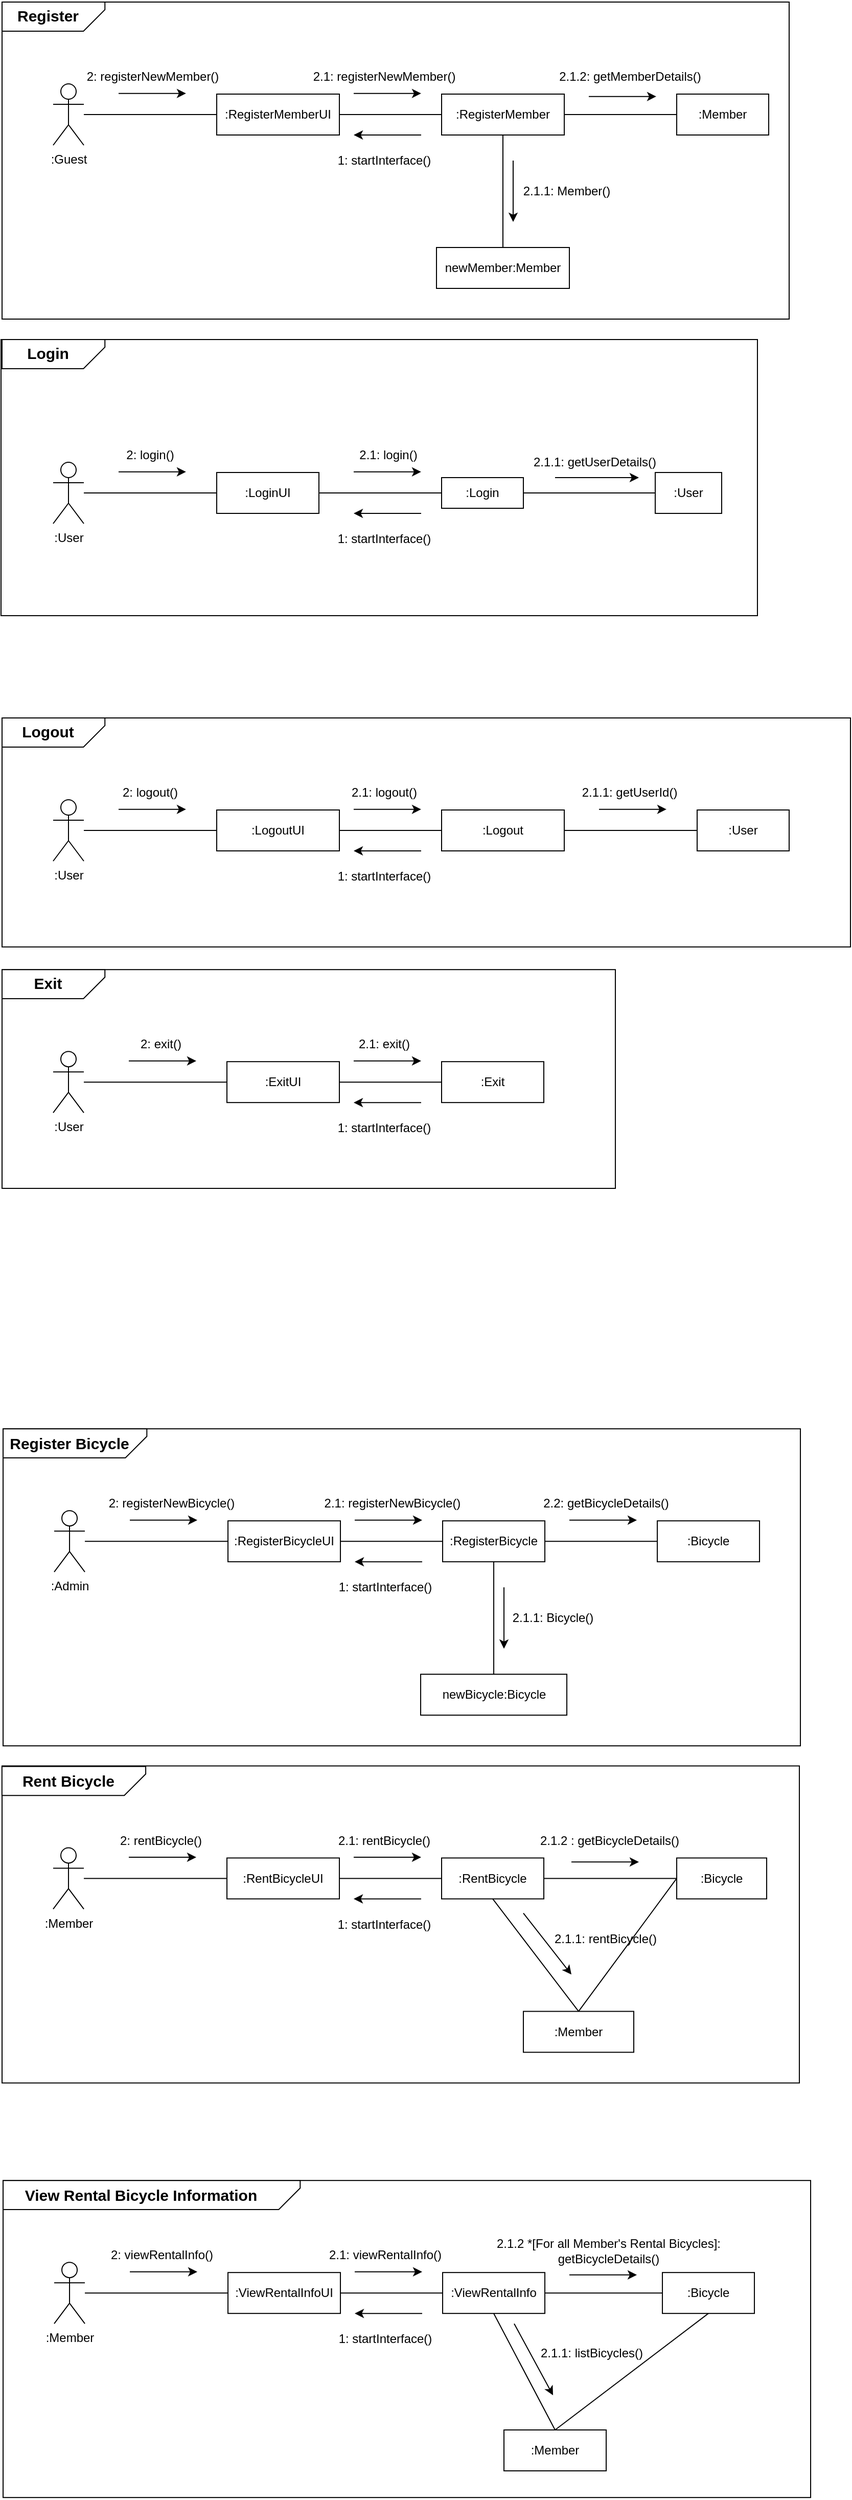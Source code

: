 <mxfile version="26.2.15">
  <diagram name="페이지-1" id="n28g4y-OUyf410SFKT3C">
    <mxGraphModel dx="1018" dy="777" grid="1" gridSize="10" guides="1" tooltips="1" connect="1" arrows="1" fold="1" page="1" pageScale="1" pageWidth="1000" pageHeight="700" math="0" shadow="0">
      <root>
        <mxCell id="0" />
        <mxCell id="1" parent="0" />
        <mxCell id="VfWwHx3MwapYfcLZFJRd-1" value="" style="rounded=0;whiteSpace=wrap;html=1;" parent="1" vertex="1">
          <mxGeometry x="15.01" y="10" width="770" height="310" as="geometry" />
        </mxCell>
        <mxCell id="VfWwHx3MwapYfcLZFJRd-2" value=":Guest" style="shape=umlActor;verticalLabelPosition=bottom;verticalAlign=top;html=1;outlineConnect=0;" parent="1" vertex="1">
          <mxGeometry x="65.01" y="90" width="30" height="60" as="geometry" />
        </mxCell>
        <mxCell id="VfWwHx3MwapYfcLZFJRd-3" value=":RegisterMemberUI" style="rounded=0;whiteSpace=wrap;html=1;" parent="1" vertex="1">
          <mxGeometry x="225.01" y="100" width="120" height="40" as="geometry" />
        </mxCell>
        <mxCell id="VfWwHx3MwapYfcLZFJRd-4" value=":RegisterMember" style="rounded=0;whiteSpace=wrap;html=1;" parent="1" vertex="1">
          <mxGeometry x="445.01" y="100" width="120" height="40" as="geometry" />
        </mxCell>
        <mxCell id="VfWwHx3MwapYfcLZFJRd-5" value="" style="endArrow=none;html=1;rounded=0;exitX=1;exitY=0.5;exitDx=0;exitDy=0;entryX=0;entryY=0.5;entryDx=0;entryDy=0;" parent="1" source="VfWwHx3MwapYfcLZFJRd-3" target="VfWwHx3MwapYfcLZFJRd-4" edge="1">
          <mxGeometry width="50" height="50" relative="1" as="geometry">
            <mxPoint x="385.01" y="170" as="sourcePoint" />
            <mxPoint x="435.01" y="120" as="targetPoint" />
          </mxGeometry>
        </mxCell>
        <mxCell id="VfWwHx3MwapYfcLZFJRd-6" value="" style="endArrow=none;html=1;rounded=0;entryX=0;entryY=0.5;entryDx=0;entryDy=0;" parent="1" source="VfWwHx3MwapYfcLZFJRd-2" target="VfWwHx3MwapYfcLZFJRd-3" edge="1">
          <mxGeometry width="50" height="50" relative="1" as="geometry">
            <mxPoint x="385.01" y="170" as="sourcePoint" />
            <mxPoint x="435.01" y="120" as="targetPoint" />
          </mxGeometry>
        </mxCell>
        <mxCell id="VfWwHx3MwapYfcLZFJRd-7" value=":Member" style="rounded=0;whiteSpace=wrap;html=1;" parent="1" vertex="1">
          <mxGeometry x="675.01" y="100" width="90" height="40" as="geometry" />
        </mxCell>
        <mxCell id="VfWwHx3MwapYfcLZFJRd-8" value="" style="endArrow=none;html=1;rounded=0;entryX=0.5;entryY=1;entryDx=0;entryDy=0;exitX=0.5;exitY=0;exitDx=0;exitDy=0;" parent="1" source="VfWwHx3MwapYfcLZFJRd-14" target="VfWwHx3MwapYfcLZFJRd-4" edge="1">
          <mxGeometry width="50" height="50" relative="1" as="geometry">
            <mxPoint x="615.01" y="250" as="sourcePoint" />
            <mxPoint x="445.01" y="120" as="targetPoint" />
          </mxGeometry>
        </mxCell>
        <mxCell id="VfWwHx3MwapYfcLZFJRd-9" value="" style="endArrow=classic;html=1;rounded=0;" parent="1" edge="1">
          <mxGeometry width="50" height="50" relative="1" as="geometry">
            <mxPoint x="425.01" y="140" as="sourcePoint" />
            <mxPoint x="359.01" y="140" as="targetPoint" />
          </mxGeometry>
        </mxCell>
        <mxCell id="VfWwHx3MwapYfcLZFJRd-10" value="" style="group" parent="1" vertex="1" connectable="0">
          <mxGeometry x="15.015" y="30.005" width="167.5" height="82.82" as="geometry" />
        </mxCell>
        <mxCell id="VfWwHx3MwapYfcLZFJRd-11" value="" style="shape=card;whiteSpace=wrap;html=1;rotation=90;direction=south;size=21;" parent="VfWwHx3MwapYfcLZFJRd-10" vertex="1">
          <mxGeometry x="36.09" y="-56.09" width="28.44" height="100.64" as="geometry" />
        </mxCell>
        <mxCell id="VfWwHx3MwapYfcLZFJRd-12" value="&lt;font style=&quot;font-size: 15px;&quot;&gt;&lt;b&gt;Register&lt;/b&gt;&lt;/font&gt;" style="text;html=1;align=center;verticalAlign=middle;whiteSpace=wrap;rounded=0;" parent="VfWwHx3MwapYfcLZFJRd-10" vertex="1">
          <mxGeometry x="0.005" y="-21.995" width="90" height="30" as="geometry" />
        </mxCell>
        <mxCell id="VfWwHx3MwapYfcLZFJRd-13" value="1: startInterface()" style="text;html=1;align=center;verticalAlign=middle;whiteSpace=wrap;rounded=0;" parent="1" vertex="1">
          <mxGeometry x="329.01" y="150" width="120" height="30" as="geometry" />
        </mxCell>
        <mxCell id="VfWwHx3MwapYfcLZFJRd-14" value="newMember:Member" style="rounded=0;whiteSpace=wrap;html=1;" parent="1" vertex="1">
          <mxGeometry x="440.01" y="250" width="130" height="40" as="geometry" />
        </mxCell>
        <mxCell id="VfWwHx3MwapYfcLZFJRd-15" value="" style="endArrow=classic;html=1;rounded=0;" parent="1" edge="1">
          <mxGeometry width="50" height="50" relative="1" as="geometry">
            <mxPoint x="359.01" y="99.33" as="sourcePoint" />
            <mxPoint x="425.01" y="99.33" as="targetPoint" />
          </mxGeometry>
        </mxCell>
        <mxCell id="VfWwHx3MwapYfcLZFJRd-16" value="" style="endArrow=classic;html=1;rounded=0;" parent="1" edge="1">
          <mxGeometry width="50" height="50" relative="1" as="geometry">
            <mxPoint x="129.01" y="99.33" as="sourcePoint" />
            <mxPoint x="195.01" y="99.33" as="targetPoint" />
          </mxGeometry>
        </mxCell>
        <mxCell id="VfWwHx3MwapYfcLZFJRd-17" value="2: registerNewMember()" style="text;html=1;align=center;verticalAlign=middle;whiteSpace=wrap;rounded=0;" parent="1" vertex="1">
          <mxGeometry x="95.01" y="68" width="134.99" height="30" as="geometry" />
        </mxCell>
        <mxCell id="VfWwHx3MwapYfcLZFJRd-18" value="2.1.1: Member()" style="text;html=1;align=center;verticalAlign=middle;whiteSpace=wrap;rounded=0;" parent="1" vertex="1">
          <mxGeometry x="505.01" y="180" width="125" height="30" as="geometry" />
        </mxCell>
        <mxCell id="VfWwHx3MwapYfcLZFJRd-19" value="2.1: registerNewMember()" style="text;html=1;align=center;verticalAlign=middle;whiteSpace=wrap;rounded=0;" parent="1" vertex="1">
          <mxGeometry x="316.01" y="68" width="146" height="30" as="geometry" />
        </mxCell>
        <mxCell id="VfWwHx3MwapYfcLZFJRd-20" value="" style="endArrow=classic;html=1;rounded=0;" parent="1" edge="1">
          <mxGeometry width="50" height="50" relative="1" as="geometry">
            <mxPoint x="515.01" y="165" as="sourcePoint" />
            <mxPoint x="515.01" y="225" as="targetPoint" />
          </mxGeometry>
        </mxCell>
        <mxCell id="VfWwHx3MwapYfcLZFJRd-21" value="" style="endArrow=none;html=1;rounded=0;entryX=0;entryY=0.5;entryDx=0;entryDy=0;exitX=1;exitY=0.5;exitDx=0;exitDy=0;" parent="1" source="VfWwHx3MwapYfcLZFJRd-4" target="VfWwHx3MwapYfcLZFJRd-7" edge="1">
          <mxGeometry width="50" height="50" relative="1" as="geometry">
            <mxPoint x="565.01" y="140" as="sourcePoint" />
            <mxPoint x="615.01" y="90" as="targetPoint" />
          </mxGeometry>
        </mxCell>
        <mxCell id="VfWwHx3MwapYfcLZFJRd-22" value="" style="endArrow=classic;html=1;rounded=0;" parent="1" edge="1">
          <mxGeometry width="50" height="50" relative="1" as="geometry">
            <mxPoint x="589.01" y="102.33" as="sourcePoint" />
            <mxPoint x="655.01" y="102.33" as="targetPoint" />
          </mxGeometry>
        </mxCell>
        <mxCell id="VfWwHx3MwapYfcLZFJRd-23" value="2.1.2: getMemberDetails()" style="text;html=1;align=center;verticalAlign=middle;whiteSpace=wrap;rounded=0;" parent="1" vertex="1">
          <mxGeometry x="535.01" y="68" width="189" height="30" as="geometry" />
        </mxCell>
        <mxCell id="VfWwHx3MwapYfcLZFJRd-24" value="" style="rounded=0;whiteSpace=wrap;html=1;" parent="1" vertex="1">
          <mxGeometry x="14" y="340" width="740" height="270" as="geometry" />
        </mxCell>
        <mxCell id="VfWwHx3MwapYfcLZFJRd-25" value=":User" style="shape=umlActor;verticalLabelPosition=bottom;verticalAlign=top;html=1;outlineConnect=0;" parent="1" vertex="1">
          <mxGeometry x="65" y="459.995" width="30" height="60" as="geometry" />
        </mxCell>
        <mxCell id="VfWwHx3MwapYfcLZFJRd-26" value=":Login&lt;span style=&quot;background-color: transparent; color: light-dark(rgb(0, 0, 0), rgb(255, 255, 255));&quot;&gt;UI&lt;/span&gt;" style="rounded=0;whiteSpace=wrap;html=1;" parent="1" vertex="1">
          <mxGeometry x="225" y="470" width="100" height="40" as="geometry" />
        </mxCell>
        <mxCell id="VfWwHx3MwapYfcLZFJRd-27" value=":Login" style="rounded=0;whiteSpace=wrap;html=1;" parent="1" vertex="1">
          <mxGeometry x="445" y="475" width="80" height="30" as="geometry" />
        </mxCell>
        <mxCell id="VfWwHx3MwapYfcLZFJRd-28" value="" style="endArrow=none;html=1;rounded=0;exitX=1;exitY=0.5;exitDx=0;exitDy=0;entryX=0;entryY=0.5;entryDx=0;entryDy=0;" parent="1" source="VfWwHx3MwapYfcLZFJRd-26" target="VfWwHx3MwapYfcLZFJRd-27" edge="1">
          <mxGeometry width="50" height="50" relative="1" as="geometry">
            <mxPoint x="385" y="539.995" as="sourcePoint" />
            <mxPoint x="435" y="489.995" as="targetPoint" />
          </mxGeometry>
        </mxCell>
        <mxCell id="VfWwHx3MwapYfcLZFJRd-29" value="" style="endArrow=none;html=1;rounded=0;entryX=0;entryY=0.5;entryDx=0;entryDy=0;" parent="1" source="VfWwHx3MwapYfcLZFJRd-25" target="VfWwHx3MwapYfcLZFJRd-26" edge="1">
          <mxGeometry width="50" height="50" relative="1" as="geometry">
            <mxPoint x="385" y="539.995" as="sourcePoint" />
            <mxPoint x="435" y="489.995" as="targetPoint" />
          </mxGeometry>
        </mxCell>
        <mxCell id="VfWwHx3MwapYfcLZFJRd-30" value="" style="endArrow=none;html=1;rounded=0;entryX=1;entryY=0.5;entryDx=0;entryDy=0;exitX=0;exitY=0.5;exitDx=0;exitDy=0;" parent="1" source="VfWwHx3MwapYfcLZFJRd-40" target="VfWwHx3MwapYfcLZFJRd-27" edge="1">
          <mxGeometry width="50" height="50" relative="1" as="geometry">
            <mxPoint x="665" y="490.005" as="sourcePoint" />
            <mxPoint x="445" y="489.995" as="targetPoint" />
          </mxGeometry>
        </mxCell>
        <mxCell id="VfWwHx3MwapYfcLZFJRd-31" value="" style="endArrow=classic;html=1;rounded=0;" parent="1" edge="1">
          <mxGeometry width="50" height="50" relative="1" as="geometry">
            <mxPoint x="425" y="509.995" as="sourcePoint" />
            <mxPoint x="359" y="509.995" as="targetPoint" />
          </mxGeometry>
        </mxCell>
        <mxCell id="VfWwHx3MwapYfcLZFJRd-32" value="" style="group" parent="1" vertex="1" connectable="0">
          <mxGeometry x="15.005" y="400" width="167.5" height="82.82" as="geometry" />
        </mxCell>
        <mxCell id="VfWwHx3MwapYfcLZFJRd-33" value="" style="shape=card;whiteSpace=wrap;html=1;rotation=90;direction=south;size=21;" parent="VfWwHx3MwapYfcLZFJRd-32" vertex="1">
          <mxGeometry x="36.09" y="-96.09" width="28.44" height="100.64" as="geometry" />
        </mxCell>
        <mxCell id="VfWwHx3MwapYfcLZFJRd-34" value="&lt;font style=&quot;font-size: 15px;&quot;&gt;&lt;b&gt;Login&lt;/b&gt;&lt;/font&gt;" style="text;html=1;align=center;verticalAlign=middle;whiteSpace=wrap;rounded=0;" parent="VfWwHx3MwapYfcLZFJRd-32" vertex="1">
          <mxGeometry x="0.005" y="-61.995" width="90" height="30" as="geometry" />
        </mxCell>
        <mxCell id="VfWwHx3MwapYfcLZFJRd-35" value="1: startInterface()" style="text;html=1;align=center;verticalAlign=middle;whiteSpace=wrap;rounded=0;" parent="1" vertex="1">
          <mxGeometry x="329" y="519.995" width="120" height="30" as="geometry" />
        </mxCell>
        <mxCell id="VfWwHx3MwapYfcLZFJRd-36" value="" style="endArrow=classic;html=1;rounded=0;" parent="1" edge="1">
          <mxGeometry width="50" height="50" relative="1" as="geometry">
            <mxPoint x="359" y="469.325" as="sourcePoint" />
            <mxPoint x="425" y="469.325" as="targetPoint" />
          </mxGeometry>
        </mxCell>
        <mxCell id="VfWwHx3MwapYfcLZFJRd-37" value="" style="endArrow=classic;html=1;rounded=0;" parent="1" edge="1">
          <mxGeometry width="50" height="50" relative="1" as="geometry">
            <mxPoint x="129" y="469.325" as="sourcePoint" />
            <mxPoint x="195" y="469.325" as="targetPoint" />
          </mxGeometry>
        </mxCell>
        <mxCell id="VfWwHx3MwapYfcLZFJRd-38" value="2: login&lt;span style=&quot;background-color: transparent; color: light-dark(rgb(0, 0, 0), rgb(255, 255, 255));&quot;&gt;()&lt;/span&gt;" style="text;html=1;align=center;verticalAlign=middle;whiteSpace=wrap;rounded=0;" parent="1" vertex="1">
          <mxGeometry x="95" y="437.995" width="130" height="30" as="geometry" />
        </mxCell>
        <mxCell id="VfWwHx3MwapYfcLZFJRd-39" value="2.1: login()" style="text;html=1;align=center;verticalAlign=middle;whiteSpace=wrap;rounded=0;" parent="1" vertex="1">
          <mxGeometry x="320" y="437.995" width="146" height="30" as="geometry" />
        </mxCell>
        <mxCell id="VfWwHx3MwapYfcLZFJRd-40" value=":User" style="rounded=0;whiteSpace=wrap;html=1;" parent="1" vertex="1">
          <mxGeometry x="654" y="470.01" width="65" height="40" as="geometry" />
        </mxCell>
        <mxCell id="VfWwHx3MwapYfcLZFJRd-41" value="" style="endArrow=classic;html=1;rounded=0;" parent="1" edge="1">
          <mxGeometry width="50" height="50" relative="1" as="geometry">
            <mxPoint x="556" y="475" as="sourcePoint" />
            <mxPoint x="638" y="475" as="targetPoint" />
          </mxGeometry>
        </mxCell>
        <mxCell id="VfWwHx3MwapYfcLZFJRd-42" value="2.1.1: getUserDetails()" style="text;html=1;align=center;verticalAlign=middle;whiteSpace=wrap;rounded=0;" parent="1" vertex="1">
          <mxGeometry x="525" y="445" width="140" height="30" as="geometry" />
        </mxCell>
        <mxCell id="VfWwHx3MwapYfcLZFJRd-43" value="" style="rounded=0;whiteSpace=wrap;html=1;" parent="1" vertex="1">
          <mxGeometry x="15" y="710" width="830" height="223.91" as="geometry" />
        </mxCell>
        <mxCell id="VfWwHx3MwapYfcLZFJRd-44" value=":User" style="shape=umlActor;verticalLabelPosition=bottom;verticalAlign=top;html=1;outlineConnect=0;" parent="1" vertex="1">
          <mxGeometry x="65" y="789.995" width="30" height="60" as="geometry" />
        </mxCell>
        <mxCell id="VfWwHx3MwapYfcLZFJRd-45" value=":LogoutUI" style="rounded=0;whiteSpace=wrap;html=1;" parent="1" vertex="1">
          <mxGeometry x="225" y="799.995" width="120" height="40" as="geometry" />
        </mxCell>
        <mxCell id="VfWwHx3MwapYfcLZFJRd-46" value=":Logout" style="rounded=0;whiteSpace=wrap;html=1;" parent="1" vertex="1">
          <mxGeometry x="445" y="799.995" width="120" height="40" as="geometry" />
        </mxCell>
        <mxCell id="VfWwHx3MwapYfcLZFJRd-47" value="" style="endArrow=none;html=1;rounded=0;exitX=1;exitY=0.5;exitDx=0;exitDy=0;entryX=0;entryY=0.5;entryDx=0;entryDy=0;" parent="1" source="VfWwHx3MwapYfcLZFJRd-45" target="VfWwHx3MwapYfcLZFJRd-46" edge="1">
          <mxGeometry width="50" height="50" relative="1" as="geometry">
            <mxPoint x="385" y="869.995" as="sourcePoint" />
            <mxPoint x="435" y="819.995" as="targetPoint" />
          </mxGeometry>
        </mxCell>
        <mxCell id="VfWwHx3MwapYfcLZFJRd-48" value="" style="endArrow=none;html=1;rounded=0;entryX=0;entryY=0.5;entryDx=0;entryDy=0;" parent="1" source="VfWwHx3MwapYfcLZFJRd-44" target="VfWwHx3MwapYfcLZFJRd-45" edge="1">
          <mxGeometry width="50" height="50" relative="1" as="geometry">
            <mxPoint x="385" y="869.995" as="sourcePoint" />
            <mxPoint x="435" y="819.995" as="targetPoint" />
          </mxGeometry>
        </mxCell>
        <mxCell id="VfWwHx3MwapYfcLZFJRd-49" value=":User" style="rounded=0;whiteSpace=wrap;html=1;" parent="1" vertex="1">
          <mxGeometry x="695" y="799.995" width="90" height="40" as="geometry" />
        </mxCell>
        <mxCell id="VfWwHx3MwapYfcLZFJRd-50" value="" style="endArrow=none;html=1;rounded=0;entryX=1;entryY=0.5;entryDx=0;entryDy=0;exitX=0;exitY=0.5;exitDx=0;exitDy=0;" parent="1" source="VfWwHx3MwapYfcLZFJRd-49" target="VfWwHx3MwapYfcLZFJRd-46" edge="1">
          <mxGeometry width="50" height="50" relative="1" as="geometry">
            <mxPoint x="615" y="949.995" as="sourcePoint" />
            <mxPoint x="445" y="819.995" as="targetPoint" />
          </mxGeometry>
        </mxCell>
        <mxCell id="VfWwHx3MwapYfcLZFJRd-51" value="" style="endArrow=classic;html=1;rounded=0;" parent="1" edge="1">
          <mxGeometry width="50" height="50" relative="1" as="geometry">
            <mxPoint x="425" y="839.995" as="sourcePoint" />
            <mxPoint x="359" y="839.995" as="targetPoint" />
          </mxGeometry>
        </mxCell>
        <mxCell id="VfWwHx3MwapYfcLZFJRd-52" value="" style="group" parent="1" vertex="1" connectable="0">
          <mxGeometry x="15.005" y="730" width="167.5" height="82.82" as="geometry" />
        </mxCell>
        <mxCell id="VfWwHx3MwapYfcLZFJRd-53" value="" style="shape=card;whiteSpace=wrap;html=1;rotation=90;direction=south;size=21;" parent="VfWwHx3MwapYfcLZFJRd-52" vertex="1">
          <mxGeometry x="36.09" y="-56.09" width="28.44" height="100.64" as="geometry" />
        </mxCell>
        <mxCell id="VfWwHx3MwapYfcLZFJRd-54" value="&lt;span style=&quot;font-size: 15px;&quot;&gt;&lt;b&gt;Logout&lt;/b&gt;&lt;/span&gt;" style="text;html=1;align=center;verticalAlign=middle;whiteSpace=wrap;rounded=0;" parent="VfWwHx3MwapYfcLZFJRd-52" vertex="1">
          <mxGeometry x="0.005" y="-21.995" width="90" height="30" as="geometry" />
        </mxCell>
        <mxCell id="VfWwHx3MwapYfcLZFJRd-55" value="1: startInterface()" style="text;html=1;align=center;verticalAlign=middle;whiteSpace=wrap;rounded=0;" parent="1" vertex="1">
          <mxGeometry x="329" y="849.995" width="120" height="30" as="geometry" />
        </mxCell>
        <mxCell id="VfWwHx3MwapYfcLZFJRd-56" value="" style="endArrow=classic;html=1;rounded=0;" parent="1" edge="1">
          <mxGeometry width="50" height="50" relative="1" as="geometry">
            <mxPoint x="359" y="799.325" as="sourcePoint" />
            <mxPoint x="425" y="799.325" as="targetPoint" />
          </mxGeometry>
        </mxCell>
        <mxCell id="VfWwHx3MwapYfcLZFJRd-57" value="" style="endArrow=classic;html=1;rounded=0;" parent="1" edge="1">
          <mxGeometry width="50" height="50" relative="1" as="geometry">
            <mxPoint x="129" y="799.325" as="sourcePoint" />
            <mxPoint x="195" y="799.325" as="targetPoint" />
          </mxGeometry>
        </mxCell>
        <mxCell id="VfWwHx3MwapYfcLZFJRd-58" value="2: logout()" style="text;html=1;align=center;verticalAlign=middle;whiteSpace=wrap;rounded=0;" parent="1" vertex="1">
          <mxGeometry x="95" y="767.995" width="130" height="30" as="geometry" />
        </mxCell>
        <mxCell id="VfWwHx3MwapYfcLZFJRd-59" value="2.1: logout()" style="text;html=1;align=center;verticalAlign=middle;whiteSpace=wrap;rounded=0;" parent="1" vertex="1">
          <mxGeometry x="316" y="767.995" width="146" height="30" as="geometry" />
        </mxCell>
        <mxCell id="VfWwHx3MwapYfcLZFJRd-60" value="" style="endArrow=classic;html=1;rounded=0;" parent="1" edge="1">
          <mxGeometry width="50" height="50" relative="1" as="geometry">
            <mxPoint x="599" y="799.325" as="sourcePoint" />
            <mxPoint x="665" y="799.325" as="targetPoint" />
          </mxGeometry>
        </mxCell>
        <mxCell id="VfWwHx3MwapYfcLZFJRd-61" value="2.1.1: getUserId()" style="text;html=1;align=center;verticalAlign=middle;whiteSpace=wrap;rounded=0;" parent="1" vertex="1">
          <mxGeometry x="556" y="767.995" width="146" height="30" as="geometry" />
        </mxCell>
        <mxCell id="VfWwHx3MwapYfcLZFJRd-62" value="" style="rounded=0;whiteSpace=wrap;html=1;" parent="1" vertex="1">
          <mxGeometry x="15" y="956.09" width="600" height="213.91" as="geometry" />
        </mxCell>
        <mxCell id="VfWwHx3MwapYfcLZFJRd-63" value=":User" style="shape=umlActor;verticalLabelPosition=bottom;verticalAlign=top;html=1;outlineConnect=0;" parent="1" vertex="1">
          <mxGeometry x="65" y="1036.085" width="30" height="60" as="geometry" />
        </mxCell>
        <mxCell id="VfWwHx3MwapYfcLZFJRd-64" value=":ExitUI" style="rounded=0;whiteSpace=wrap;html=1;" parent="1" vertex="1">
          <mxGeometry x="235" y="1046.085" width="110" height="40" as="geometry" />
        </mxCell>
        <mxCell id="VfWwHx3MwapYfcLZFJRd-65" value=":Exit" style="rounded=0;whiteSpace=wrap;html=1;" parent="1" vertex="1">
          <mxGeometry x="445" y="1046.085" width="100" height="40" as="geometry" />
        </mxCell>
        <mxCell id="VfWwHx3MwapYfcLZFJRd-66" value="" style="endArrow=none;html=1;rounded=0;exitX=1;exitY=0.5;exitDx=0;exitDy=0;entryX=0;entryY=0.5;entryDx=0;entryDy=0;" parent="1" source="VfWwHx3MwapYfcLZFJRd-64" target="VfWwHx3MwapYfcLZFJRd-65" edge="1">
          <mxGeometry width="50" height="50" relative="1" as="geometry">
            <mxPoint x="385" y="1116.085" as="sourcePoint" />
            <mxPoint x="435" y="1066.085" as="targetPoint" />
          </mxGeometry>
        </mxCell>
        <mxCell id="VfWwHx3MwapYfcLZFJRd-67" value="" style="endArrow=none;html=1;rounded=0;entryX=0;entryY=0.5;entryDx=0;entryDy=0;" parent="1" source="VfWwHx3MwapYfcLZFJRd-63" target="VfWwHx3MwapYfcLZFJRd-64" edge="1">
          <mxGeometry width="50" height="50" relative="1" as="geometry">
            <mxPoint x="385" y="1116.085" as="sourcePoint" />
            <mxPoint x="435" y="1066.085" as="targetPoint" />
          </mxGeometry>
        </mxCell>
        <mxCell id="VfWwHx3MwapYfcLZFJRd-68" value="" style="endArrow=classic;html=1;rounded=0;" parent="1" edge="1">
          <mxGeometry width="50" height="50" relative="1" as="geometry">
            <mxPoint x="425" y="1086.085" as="sourcePoint" />
            <mxPoint x="359" y="1086.085" as="targetPoint" />
          </mxGeometry>
        </mxCell>
        <mxCell id="VfWwHx3MwapYfcLZFJRd-69" value="" style="shape=card;whiteSpace=wrap;html=1;rotation=90;direction=south;size=21;" parent="1" vertex="1">
          <mxGeometry x="51.095" y="920" width="28.44" height="100.64" as="geometry" />
        </mxCell>
        <mxCell id="VfWwHx3MwapYfcLZFJRd-70" value="&lt;span style=&quot;font-size: 15px;&quot;&gt;&lt;b&gt;Exit&lt;/b&gt;&lt;/span&gt;" style="text;html=1;align=center;verticalAlign=middle;whiteSpace=wrap;rounded=0;" parent="1" vertex="1">
          <mxGeometry x="15.01" y="954.095" width="90" height="30" as="geometry" />
        </mxCell>
        <mxCell id="VfWwHx3MwapYfcLZFJRd-71" value="1: startInterface()" style="text;html=1;align=center;verticalAlign=middle;whiteSpace=wrap;rounded=0;" parent="1" vertex="1">
          <mxGeometry x="329" y="1096.085" width="120" height="30" as="geometry" />
        </mxCell>
        <mxCell id="VfWwHx3MwapYfcLZFJRd-72" value="" style="endArrow=classic;html=1;rounded=0;" parent="1" edge="1">
          <mxGeometry width="50" height="50" relative="1" as="geometry">
            <mxPoint x="359" y="1045.415" as="sourcePoint" />
            <mxPoint x="425" y="1045.415" as="targetPoint" />
          </mxGeometry>
        </mxCell>
        <mxCell id="VfWwHx3MwapYfcLZFJRd-73" value="" style="endArrow=classic;html=1;rounded=0;" parent="1" edge="1">
          <mxGeometry width="50" height="50" relative="1" as="geometry">
            <mxPoint x="139" y="1045.415" as="sourcePoint" />
            <mxPoint x="205" y="1045.415" as="targetPoint" />
          </mxGeometry>
        </mxCell>
        <mxCell id="VfWwHx3MwapYfcLZFJRd-74" value="2: exit()" style="text;html=1;align=center;verticalAlign=middle;whiteSpace=wrap;rounded=0;" parent="1" vertex="1">
          <mxGeometry x="115" y="1014.085" width="111" height="30" as="geometry" />
        </mxCell>
        <mxCell id="VfWwHx3MwapYfcLZFJRd-75" value="2.1: exit()" style="text;html=1;align=center;verticalAlign=middle;whiteSpace=wrap;rounded=0;" parent="1" vertex="1">
          <mxGeometry x="316" y="1014.085" width="146" height="30" as="geometry" />
        </mxCell>
        <mxCell id="VfWwHx3MwapYfcLZFJRd-76" value="" style="rounded=0;whiteSpace=wrap;html=1;" parent="1" vertex="1">
          <mxGeometry x="16.02" y="1405.09" width="780" height="310" as="geometry" />
        </mxCell>
        <mxCell id="VfWwHx3MwapYfcLZFJRd-77" value=":Admin" style="shape=umlActor;verticalLabelPosition=bottom;verticalAlign=top;html=1;outlineConnect=0;" parent="1" vertex="1">
          <mxGeometry x="66.02" y="1485.085" width="30" height="60" as="geometry" />
        </mxCell>
        <mxCell id="VfWwHx3MwapYfcLZFJRd-78" value=":RegisterBicycleUI" style="rounded=0;whiteSpace=wrap;html=1;" parent="1" vertex="1">
          <mxGeometry x="236.02" y="1495.085" width="110" height="40" as="geometry" />
        </mxCell>
        <mxCell id="VfWwHx3MwapYfcLZFJRd-79" value=":RegisterBicycle" style="rounded=0;whiteSpace=wrap;html=1;" parent="1" vertex="1">
          <mxGeometry x="446.02" y="1495.09" width="100" height="40" as="geometry" />
        </mxCell>
        <mxCell id="VfWwHx3MwapYfcLZFJRd-80" value="" style="endArrow=none;html=1;rounded=0;exitX=1;exitY=0.5;exitDx=0;exitDy=0;entryX=0;entryY=0.5;entryDx=0;entryDy=0;" parent="1" source="VfWwHx3MwapYfcLZFJRd-78" target="VfWwHx3MwapYfcLZFJRd-79" edge="1">
          <mxGeometry width="50" height="50" relative="1" as="geometry">
            <mxPoint x="386.02" y="1565.085" as="sourcePoint" />
            <mxPoint x="436.02" y="1515.085" as="targetPoint" />
          </mxGeometry>
        </mxCell>
        <mxCell id="VfWwHx3MwapYfcLZFJRd-81" value="" style="endArrow=none;html=1;rounded=0;entryX=0;entryY=0.5;entryDx=0;entryDy=0;" parent="1" source="VfWwHx3MwapYfcLZFJRd-77" target="VfWwHx3MwapYfcLZFJRd-78" edge="1">
          <mxGeometry width="50" height="50" relative="1" as="geometry">
            <mxPoint x="386.02" y="1565.085" as="sourcePoint" />
            <mxPoint x="436.02" y="1515.085" as="targetPoint" />
          </mxGeometry>
        </mxCell>
        <mxCell id="VfWwHx3MwapYfcLZFJRd-82" value="" style="endArrow=none;html=1;rounded=0;entryX=1;entryY=0.5;entryDx=0;entryDy=0;exitX=0;exitY=0.5;exitDx=0;exitDy=0;" parent="1" source="VfWwHx3MwapYfcLZFJRd-94" target="VfWwHx3MwapYfcLZFJRd-79" edge="1">
          <mxGeometry width="50" height="50" relative="1" as="geometry">
            <mxPoint x="653.02" y="1515.09" as="sourcePoint" />
            <mxPoint x="446.02" y="1515.085" as="targetPoint" />
          </mxGeometry>
        </mxCell>
        <mxCell id="VfWwHx3MwapYfcLZFJRd-83" value="" style="endArrow=classic;html=1;rounded=0;" parent="1" edge="1">
          <mxGeometry width="50" height="50" relative="1" as="geometry">
            <mxPoint x="426.02" y="1535.085" as="sourcePoint" />
            <mxPoint x="360.02" y="1535.085" as="targetPoint" />
          </mxGeometry>
        </mxCell>
        <mxCell id="VfWwHx3MwapYfcLZFJRd-84" value="" style="shape=card;whiteSpace=wrap;html=1;rotation=90;direction=south;size=21;" parent="1" vertex="1">
          <mxGeometry x="72.12" y="1349" width="28.44" height="140.64" as="geometry" />
        </mxCell>
        <mxCell id="VfWwHx3MwapYfcLZFJRd-85" value="&lt;span style=&quot;font-size: 15px;&quot;&gt;&lt;b&gt;Register Bicycle&lt;/b&gt;&lt;/span&gt;" style="text;html=1;align=center;verticalAlign=middle;whiteSpace=wrap;rounded=0;" parent="1" vertex="1">
          <mxGeometry x="21.02" y="1404.32" width="120" height="30" as="geometry" />
        </mxCell>
        <mxCell id="VfWwHx3MwapYfcLZFJRd-86" value="1: startInterface()" style="text;html=1;align=center;verticalAlign=middle;whiteSpace=wrap;rounded=0;" parent="1" vertex="1">
          <mxGeometry x="330.02" y="1545.085" width="120" height="30" as="geometry" />
        </mxCell>
        <mxCell id="VfWwHx3MwapYfcLZFJRd-87" value="newBicycle:Bicycle" style="rounded=0;whiteSpace=wrap;html=1;" parent="1" vertex="1">
          <mxGeometry x="424.52" y="1645.09" width="143" height="40" as="geometry" />
        </mxCell>
        <mxCell id="VfWwHx3MwapYfcLZFJRd-88" value="" style="endArrow=classic;html=1;rounded=0;" parent="1" edge="1">
          <mxGeometry width="50" height="50" relative="1" as="geometry">
            <mxPoint x="360.02" y="1494.415" as="sourcePoint" />
            <mxPoint x="426.02" y="1494.415" as="targetPoint" />
          </mxGeometry>
        </mxCell>
        <mxCell id="VfWwHx3MwapYfcLZFJRd-89" value="" style="endArrow=classic;html=1;rounded=0;" parent="1" edge="1">
          <mxGeometry width="50" height="50" relative="1" as="geometry">
            <mxPoint x="140.02" y="1494.415" as="sourcePoint" />
            <mxPoint x="206.02" y="1494.415" as="targetPoint" />
          </mxGeometry>
        </mxCell>
        <mxCell id="VfWwHx3MwapYfcLZFJRd-90" value="2: registerNewBicycle()" style="text;html=1;align=center;verticalAlign=middle;whiteSpace=wrap;rounded=0;" parent="1" vertex="1">
          <mxGeometry x="116.02" y="1463.09" width="130" height="30" as="geometry" />
        </mxCell>
        <mxCell id="VfWwHx3MwapYfcLZFJRd-91" value="2.1.1: Bicycle()" style="text;html=1;align=center;verticalAlign=middle;whiteSpace=wrap;rounded=0;" parent="1" vertex="1">
          <mxGeometry x="506.02" y="1575.085" width="96" height="30" as="geometry" />
        </mxCell>
        <mxCell id="VfWwHx3MwapYfcLZFJRd-92" value="2.1: registerNewBicycle&lt;span style=&quot;background-color: transparent; color: light-dark(rgb(0, 0, 0), rgb(255, 255, 255));&quot;&gt;()&lt;/span&gt;" style="text;html=1;align=center;verticalAlign=middle;whiteSpace=wrap;rounded=0;" parent="1" vertex="1">
          <mxGeometry x="324.02" y="1463.085" width="146" height="30" as="geometry" />
        </mxCell>
        <mxCell id="VfWwHx3MwapYfcLZFJRd-93" value="" style="endArrow=classic;html=1;rounded=0;" parent="1" edge="1">
          <mxGeometry width="50" height="50" relative="1" as="geometry">
            <mxPoint x="506.02" y="1560.085" as="sourcePoint" />
            <mxPoint x="506.02" y="1620.085" as="targetPoint" />
          </mxGeometry>
        </mxCell>
        <mxCell id="VfWwHx3MwapYfcLZFJRd-94" value=":Bicycle" style="rounded=0;whiteSpace=wrap;html=1;" parent="1" vertex="1">
          <mxGeometry x="656.02" y="1495.09" width="100" height="40" as="geometry" />
        </mxCell>
        <mxCell id="VfWwHx3MwapYfcLZFJRd-95" value="" style="endArrow=none;html=1;rounded=0;entryX=0.5;entryY=1;entryDx=0;entryDy=0;exitX=0.5;exitY=0;exitDx=0;exitDy=0;" parent="1" source="VfWwHx3MwapYfcLZFJRd-87" target="VfWwHx3MwapYfcLZFJRd-79" edge="1">
          <mxGeometry width="50" height="50" relative="1" as="geometry">
            <mxPoint x="396.02" y="1679" as="sourcePoint" />
            <mxPoint x="446.02" y="1629" as="targetPoint" />
          </mxGeometry>
        </mxCell>
        <mxCell id="VfWwHx3MwapYfcLZFJRd-96" value="" style="endArrow=classic;html=1;rounded=0;" parent="1" edge="1">
          <mxGeometry width="50" height="50" relative="1" as="geometry">
            <mxPoint x="570.02" y="1494.415" as="sourcePoint" />
            <mxPoint x="636.02" y="1494.415" as="targetPoint" />
          </mxGeometry>
        </mxCell>
        <mxCell id="VfWwHx3MwapYfcLZFJRd-97" value="2.2: getBicycleDetails&lt;span style=&quot;background-color: transparent; color: light-dark(rgb(0, 0, 0), rgb(255, 255, 255));&quot;&gt;()&lt;/span&gt;" style="text;html=1;align=center;verticalAlign=middle;whiteSpace=wrap;rounded=0;" parent="1" vertex="1">
          <mxGeometry x="533.02" y="1463.085" width="146" height="30" as="geometry" />
        </mxCell>
        <mxCell id="VfWwHx3MwapYfcLZFJRd-98" value="" style="rounded=0;whiteSpace=wrap;html=1;" parent="1" vertex="1">
          <mxGeometry x="15.01" y="1734.73" width="780" height="310" as="geometry" />
        </mxCell>
        <mxCell id="VfWwHx3MwapYfcLZFJRd-99" value=":Member" style="shape=umlActor;verticalLabelPosition=bottom;verticalAlign=top;html=1;outlineConnect=0;" parent="1" vertex="1">
          <mxGeometry x="65.01" y="1814.725" width="30" height="60" as="geometry" />
        </mxCell>
        <mxCell id="VfWwHx3MwapYfcLZFJRd-100" value=":RentBicycleUI" style="rounded=0;whiteSpace=wrap;html=1;" parent="1" vertex="1">
          <mxGeometry x="235.01" y="1824.725" width="110" height="40" as="geometry" />
        </mxCell>
        <mxCell id="VfWwHx3MwapYfcLZFJRd-101" value=":RentBicycle" style="rounded=0;whiteSpace=wrap;html=1;" parent="1" vertex="1">
          <mxGeometry x="445.01" y="1824.725" width="100" height="40" as="geometry" />
        </mxCell>
        <mxCell id="VfWwHx3MwapYfcLZFJRd-102" value="" style="endArrow=none;html=1;rounded=0;exitX=1;exitY=0.5;exitDx=0;exitDy=0;entryX=0;entryY=0.5;entryDx=0;entryDy=0;" parent="1" source="VfWwHx3MwapYfcLZFJRd-100" target="VfWwHx3MwapYfcLZFJRd-101" edge="1">
          <mxGeometry width="50" height="50" relative="1" as="geometry">
            <mxPoint x="385.01" y="1894.725" as="sourcePoint" />
            <mxPoint x="435.01" y="1844.725" as="targetPoint" />
          </mxGeometry>
        </mxCell>
        <mxCell id="VfWwHx3MwapYfcLZFJRd-103" value="" style="endArrow=none;html=1;rounded=0;entryX=0;entryY=0.5;entryDx=0;entryDy=0;" parent="1" source="VfWwHx3MwapYfcLZFJRd-99" target="VfWwHx3MwapYfcLZFJRd-100" edge="1">
          <mxGeometry width="50" height="50" relative="1" as="geometry">
            <mxPoint x="385.01" y="1894.725" as="sourcePoint" />
            <mxPoint x="435.01" y="1844.725" as="targetPoint" />
          </mxGeometry>
        </mxCell>
        <mxCell id="VfWwHx3MwapYfcLZFJRd-104" value=":Member" style="rounded=0;whiteSpace=wrap;html=1;" parent="1" vertex="1">
          <mxGeometry x="525.01" y="1974.73" width="108" height="40" as="geometry" />
        </mxCell>
        <mxCell id="VfWwHx3MwapYfcLZFJRd-105" value="" style="endArrow=classic;html=1;rounded=0;" parent="1" edge="1">
          <mxGeometry width="50" height="50" relative="1" as="geometry">
            <mxPoint x="425.01" y="1864.725" as="sourcePoint" />
            <mxPoint x="359.01" y="1864.725" as="targetPoint" />
          </mxGeometry>
        </mxCell>
        <mxCell id="VfWwHx3MwapYfcLZFJRd-106" value="1: startInterface()" style="text;html=1;align=center;verticalAlign=middle;whiteSpace=wrap;rounded=0;" parent="1" vertex="1">
          <mxGeometry x="329.01" y="1874.725" width="120" height="30" as="geometry" />
        </mxCell>
        <mxCell id="VfWwHx3MwapYfcLZFJRd-107" value=":Bicycle" style="rounded=0;whiteSpace=wrap;html=1;" parent="1" vertex="1">
          <mxGeometry x="675.01" y="1824.73" width="88" height="40" as="geometry" />
        </mxCell>
        <mxCell id="VfWwHx3MwapYfcLZFJRd-108" value="" style="endArrow=classic;html=1;rounded=0;" parent="1" edge="1">
          <mxGeometry width="50" height="50" relative="1" as="geometry">
            <mxPoint x="359.01" y="1824.055" as="sourcePoint" />
            <mxPoint x="425.01" y="1824.055" as="targetPoint" />
          </mxGeometry>
        </mxCell>
        <mxCell id="VfWwHx3MwapYfcLZFJRd-109" value="" style="endArrow=classic;html=1;rounded=0;" parent="1" edge="1">
          <mxGeometry width="50" height="50" relative="1" as="geometry">
            <mxPoint x="139.01" y="1824.055" as="sourcePoint" />
            <mxPoint x="205.01" y="1824.055" as="targetPoint" />
          </mxGeometry>
        </mxCell>
        <mxCell id="VfWwHx3MwapYfcLZFJRd-110" value="2: rentBicycle()" style="text;html=1;align=center;verticalAlign=middle;whiteSpace=wrap;rounded=0;" parent="1" vertex="1">
          <mxGeometry x="115.01" y="1792.725" width="111" height="30" as="geometry" />
        </mxCell>
        <mxCell id="VfWwHx3MwapYfcLZFJRd-111" value="2.1.2 : getBicycleDetails()" style="text;html=1;align=center;verticalAlign=middle;whiteSpace=wrap;rounded=0;" parent="1" vertex="1">
          <mxGeometry x="534.01" y="1792.73" width="151" height="30" as="geometry" />
        </mxCell>
        <mxCell id="VfWwHx3MwapYfcLZFJRd-112" value="2.1: rentBicycle()" style="text;html=1;align=center;verticalAlign=middle;whiteSpace=wrap;rounded=0;" parent="1" vertex="1">
          <mxGeometry x="316.01" y="1792.725" width="146" height="30" as="geometry" />
        </mxCell>
        <mxCell id="VfWwHx3MwapYfcLZFJRd-113" value="" style="endArrow=classic;html=1;rounded=0;" parent="1" edge="1">
          <mxGeometry width="50" height="50" relative="1" as="geometry">
            <mxPoint x="525.01" y="1878.645" as="sourcePoint" />
            <mxPoint x="572.01" y="1938.65" as="targetPoint" />
          </mxGeometry>
        </mxCell>
        <mxCell id="VfWwHx3MwapYfcLZFJRd-114" value="" style="shape=card;whiteSpace=wrap;html=1;rotation=90;direction=south;size=21;" parent="1" vertex="1">
          <mxGeometry x="71.01" y="1679.09" width="28.44" height="140.64" as="geometry" />
        </mxCell>
        <mxCell id="VfWwHx3MwapYfcLZFJRd-115" value="&lt;span style=&quot;font-size: 15px;&quot;&gt;&lt;b&gt;Rent Bicycle&lt;/b&gt;&lt;/span&gt;" style="text;html=1;align=center;verticalAlign=middle;whiteSpace=wrap;rounded=0;" parent="1" vertex="1">
          <mxGeometry x="20.01" y="1734.41" width="120" height="30" as="geometry" />
        </mxCell>
        <mxCell id="VfWwHx3MwapYfcLZFJRd-116" value="" style="endArrow=none;html=1;rounded=0;entryX=0.5;entryY=1;entryDx=0;entryDy=0;exitX=0.5;exitY=0;exitDx=0;exitDy=0;" parent="1" source="VfWwHx3MwapYfcLZFJRd-104" target="VfWwHx3MwapYfcLZFJRd-101" edge="1">
          <mxGeometry width="50" height="50" relative="1" as="geometry">
            <mxPoint x="495.01" y="1974.73" as="sourcePoint" />
            <mxPoint x="495.01" y="1888.64" as="targetPoint" />
          </mxGeometry>
        </mxCell>
        <mxCell id="VfWwHx3MwapYfcLZFJRd-117" value="2.1.1: rentBicycle()" style="text;html=1;align=center;verticalAlign=middle;whiteSpace=wrap;rounded=0;" parent="1" vertex="1">
          <mxGeometry x="534.01" y="1888.64" width="143" height="30" as="geometry" />
        </mxCell>
        <mxCell id="VfWwHx3MwapYfcLZFJRd-118" value="" style="endArrow=none;html=1;rounded=0;entryX=1;entryY=0.5;entryDx=0;entryDy=0;exitX=0;exitY=0.5;exitDx=0;exitDy=0;" parent="1" source="VfWwHx3MwapYfcLZFJRd-107" target="VfWwHx3MwapYfcLZFJRd-101" edge="1">
          <mxGeometry width="50" height="50" relative="1" as="geometry">
            <mxPoint x="525.01" y="1888.64" as="sourcePoint" />
            <mxPoint x="575.01" y="1838.64" as="targetPoint" />
          </mxGeometry>
        </mxCell>
        <mxCell id="VfWwHx3MwapYfcLZFJRd-119" value="" style="endArrow=classic;html=1;rounded=0;" parent="1" edge="1">
          <mxGeometry width="50" height="50" relative="1" as="geometry">
            <mxPoint x="572.01" y="1828.635" as="sourcePoint" />
            <mxPoint x="638.01" y="1828.635" as="targetPoint" />
          </mxGeometry>
        </mxCell>
        <mxCell id="VfWwHx3MwapYfcLZFJRd-120" value="" style="endArrow=none;html=1;rounded=0;entryX=0;entryY=0.5;entryDx=0;entryDy=0;exitX=0.5;exitY=0;exitDx=0;exitDy=0;" parent="1" source="VfWwHx3MwapYfcLZFJRd-104" target="VfWwHx3MwapYfcLZFJRd-107" edge="1">
          <mxGeometry width="50" height="50" relative="1" as="geometry">
            <mxPoint x="385.01" y="2058.64" as="sourcePoint" />
            <mxPoint x="435.01" y="2008.64" as="targetPoint" />
          </mxGeometry>
        </mxCell>
        <mxCell id="VfWwHx3MwapYfcLZFJRd-121" value="" style="rounded=0;whiteSpace=wrap;html=1;" parent="1" vertex="1">
          <mxGeometry x="16.02" y="2140.085" width="790" height="310" as="geometry" />
        </mxCell>
        <mxCell id="VfWwHx3MwapYfcLZFJRd-122" value=":Member" style="shape=umlActor;verticalLabelPosition=bottom;verticalAlign=top;html=1;outlineConnect=0;" parent="1" vertex="1">
          <mxGeometry x="66.02" y="2220.085" width="30" height="60" as="geometry" />
        </mxCell>
        <mxCell id="VfWwHx3MwapYfcLZFJRd-123" value=":ViewRentalInfoUI" style="rounded=0;whiteSpace=wrap;html=1;" parent="1" vertex="1">
          <mxGeometry x="236.02" y="2230.085" width="110" height="40" as="geometry" />
        </mxCell>
        <mxCell id="VfWwHx3MwapYfcLZFJRd-124" value=":ViewRentalInfo" style="rounded=0;whiteSpace=wrap;html=1;" parent="1" vertex="1">
          <mxGeometry x="446.02" y="2230.085" width="100" height="40" as="geometry" />
        </mxCell>
        <mxCell id="VfWwHx3MwapYfcLZFJRd-125" value="" style="endArrow=none;html=1;rounded=0;exitX=1;exitY=0.5;exitDx=0;exitDy=0;entryX=0;entryY=0.5;entryDx=0;entryDy=0;" parent="1" source="VfWwHx3MwapYfcLZFJRd-123" target="VfWwHx3MwapYfcLZFJRd-124" edge="1">
          <mxGeometry width="50" height="50" relative="1" as="geometry">
            <mxPoint x="386.02" y="2300.085" as="sourcePoint" />
            <mxPoint x="436.02" y="2250.085" as="targetPoint" />
          </mxGeometry>
        </mxCell>
        <mxCell id="VfWwHx3MwapYfcLZFJRd-126" value="" style="endArrow=none;html=1;rounded=0;entryX=0;entryY=0.5;entryDx=0;entryDy=0;" parent="1" source="VfWwHx3MwapYfcLZFJRd-122" target="VfWwHx3MwapYfcLZFJRd-123" edge="1">
          <mxGeometry width="50" height="50" relative="1" as="geometry">
            <mxPoint x="386.02" y="2300.085" as="sourcePoint" />
            <mxPoint x="436.02" y="2250.085" as="targetPoint" />
          </mxGeometry>
        </mxCell>
        <mxCell id="VfWwHx3MwapYfcLZFJRd-127" value="" style="endArrow=classic;html=1;rounded=0;" parent="1" edge="1">
          <mxGeometry width="50" height="50" relative="1" as="geometry">
            <mxPoint x="426.02" y="2270.085" as="sourcePoint" />
            <mxPoint x="360.02" y="2270.085" as="targetPoint" />
          </mxGeometry>
        </mxCell>
        <mxCell id="VfWwHx3MwapYfcLZFJRd-128" value="" style="shape=card;whiteSpace=wrap;html=1;rotation=90;direction=south;size=21;" parent="1" vertex="1">
          <mxGeometry x="147.12" y="2009" width="28.44" height="290.64" as="geometry" />
        </mxCell>
        <mxCell id="VfWwHx3MwapYfcLZFJRd-129" value="&lt;span style=&quot;font-size: 15px;&quot;&gt;&lt;b&gt;View Rental Bicycle Information&lt;/b&gt;&lt;/span&gt;" style="text;html=1;align=center;verticalAlign=middle;whiteSpace=wrap;rounded=0;" parent="1" vertex="1">
          <mxGeometry x="16.02" y="2139.32" width="269.99" height="30" as="geometry" />
        </mxCell>
        <mxCell id="VfWwHx3MwapYfcLZFJRd-130" value="1: startInterface()" style="text;html=1;align=center;verticalAlign=middle;whiteSpace=wrap;rounded=0;" parent="1" vertex="1">
          <mxGeometry x="330.02" y="2280.085" width="120" height="30" as="geometry" />
        </mxCell>
        <mxCell id="VfWwHx3MwapYfcLZFJRd-131" value="" style="endArrow=classic;html=1;rounded=0;" parent="1" edge="1">
          <mxGeometry width="50" height="50" relative="1" as="geometry">
            <mxPoint x="360.02" y="2229.415" as="sourcePoint" />
            <mxPoint x="426.02" y="2229.415" as="targetPoint" />
          </mxGeometry>
        </mxCell>
        <mxCell id="VfWwHx3MwapYfcLZFJRd-132" value="" style="endArrow=classic;html=1;rounded=0;" parent="1" edge="1">
          <mxGeometry width="50" height="50" relative="1" as="geometry">
            <mxPoint x="140.02" y="2229.415" as="sourcePoint" />
            <mxPoint x="206.02" y="2229.415" as="targetPoint" />
          </mxGeometry>
        </mxCell>
        <mxCell id="VfWwHx3MwapYfcLZFJRd-133" value="2: viewRentalInfo()" style="text;html=1;align=center;verticalAlign=middle;whiteSpace=wrap;rounded=0;" parent="1" vertex="1">
          <mxGeometry x="116.02" y="2198.085" width="111" height="30" as="geometry" />
        </mxCell>
        <mxCell id="VfWwHx3MwapYfcLZFJRd-134" value="2.1: viewRentalInfo()" style="text;html=1;align=center;verticalAlign=middle;whiteSpace=wrap;rounded=0;" parent="1" vertex="1">
          <mxGeometry x="317.02" y="2198.085" width="146" height="30" as="geometry" />
        </mxCell>
        <mxCell id="VfWwHx3MwapYfcLZFJRd-135" value="2.1.1: listBicycles()" style="text;html=1;align=center;verticalAlign=middle;whiteSpace=wrap;rounded=0;" parent="1" vertex="1">
          <mxGeometry x="450.02" y="2294" width="284" height="30" as="geometry" />
        </mxCell>
        <mxCell id="VfWwHx3MwapYfcLZFJRd-136" value=":Bicycle" style="rounded=0;whiteSpace=wrap;html=1;" parent="1" vertex="1">
          <mxGeometry x="661.02" y="2230.085" width="90" height="40" as="geometry" />
        </mxCell>
        <mxCell id="VfWwHx3MwapYfcLZFJRd-137" value="2.1.2 *[For all Member&#39;s Rental Bicycles]: getBicycleDetails()" style="text;html=1;align=center;verticalAlign=middle;whiteSpace=wrap;rounded=0;" parent="1" vertex="1">
          <mxGeometry x="493.02" y="2194.09" width="231" height="30" as="geometry" />
        </mxCell>
        <mxCell id="VfWwHx3MwapYfcLZFJRd-138" value=":Member" style="rounded=0;whiteSpace=wrap;html=1;" parent="1" vertex="1">
          <mxGeometry x="506.02" y="2383.99" width="100" height="40" as="geometry" />
        </mxCell>
        <mxCell id="VfWwHx3MwapYfcLZFJRd-139" value="" style="endArrow=none;html=1;rounded=0;entryX=0.5;entryY=0;entryDx=0;entryDy=0;exitX=0.5;exitY=1;exitDx=0;exitDy=0;" parent="1" source="VfWwHx3MwapYfcLZFJRd-124" target="VfWwHx3MwapYfcLZFJRd-138" edge="1">
          <mxGeometry width="50" height="50" relative="1" as="geometry">
            <mxPoint x="566.02" y="2203" as="sourcePoint" />
            <mxPoint x="688.02" y="2203" as="targetPoint" />
          </mxGeometry>
        </mxCell>
        <mxCell id="VfWwHx3MwapYfcLZFJRd-140" value="" style="endArrow=classic;html=1;rounded=0;" parent="1" edge="1">
          <mxGeometry width="50" height="50" relative="1" as="geometry">
            <mxPoint x="516.02" y="2280.085" as="sourcePoint" />
            <mxPoint x="554.02" y="2350.09" as="targetPoint" />
          </mxGeometry>
        </mxCell>
        <mxCell id="VfWwHx3MwapYfcLZFJRd-141" value="" style="endArrow=none;html=1;rounded=0;exitX=0.5;exitY=0;exitDx=0;exitDy=0;entryX=0.5;entryY=1;entryDx=0;entryDy=0;" parent="1" source="VfWwHx3MwapYfcLZFJRd-138" target="VfWwHx3MwapYfcLZFJRd-136" edge="1">
          <mxGeometry width="50" height="50" relative="1" as="geometry">
            <mxPoint x="406.02" y="2374" as="sourcePoint" />
            <mxPoint x="456.02" y="2324" as="targetPoint" />
          </mxGeometry>
        </mxCell>
        <mxCell id="VfWwHx3MwapYfcLZFJRd-142" value="" style="endArrow=none;html=1;rounded=0;exitX=1;exitY=0.5;exitDx=0;exitDy=0;entryX=0;entryY=0.5;entryDx=0;entryDy=0;" parent="1" source="VfWwHx3MwapYfcLZFJRd-124" target="VfWwHx3MwapYfcLZFJRd-136" edge="1">
          <mxGeometry width="50" height="50" relative="1" as="geometry">
            <mxPoint x="566.02" y="2394" as="sourcePoint" />
            <mxPoint x="716.02" y="2280" as="targetPoint" />
          </mxGeometry>
        </mxCell>
        <mxCell id="VfWwHx3MwapYfcLZFJRd-143" value="" style="endArrow=classic;html=1;rounded=0;" parent="1" edge="1">
          <mxGeometry width="50" height="50" relative="1" as="geometry">
            <mxPoint x="570.02" y="2232.415" as="sourcePoint" />
            <mxPoint x="636.02" y="2232.415" as="targetPoint" />
          </mxGeometry>
        </mxCell>
      </root>
    </mxGraphModel>
  </diagram>
</mxfile>
